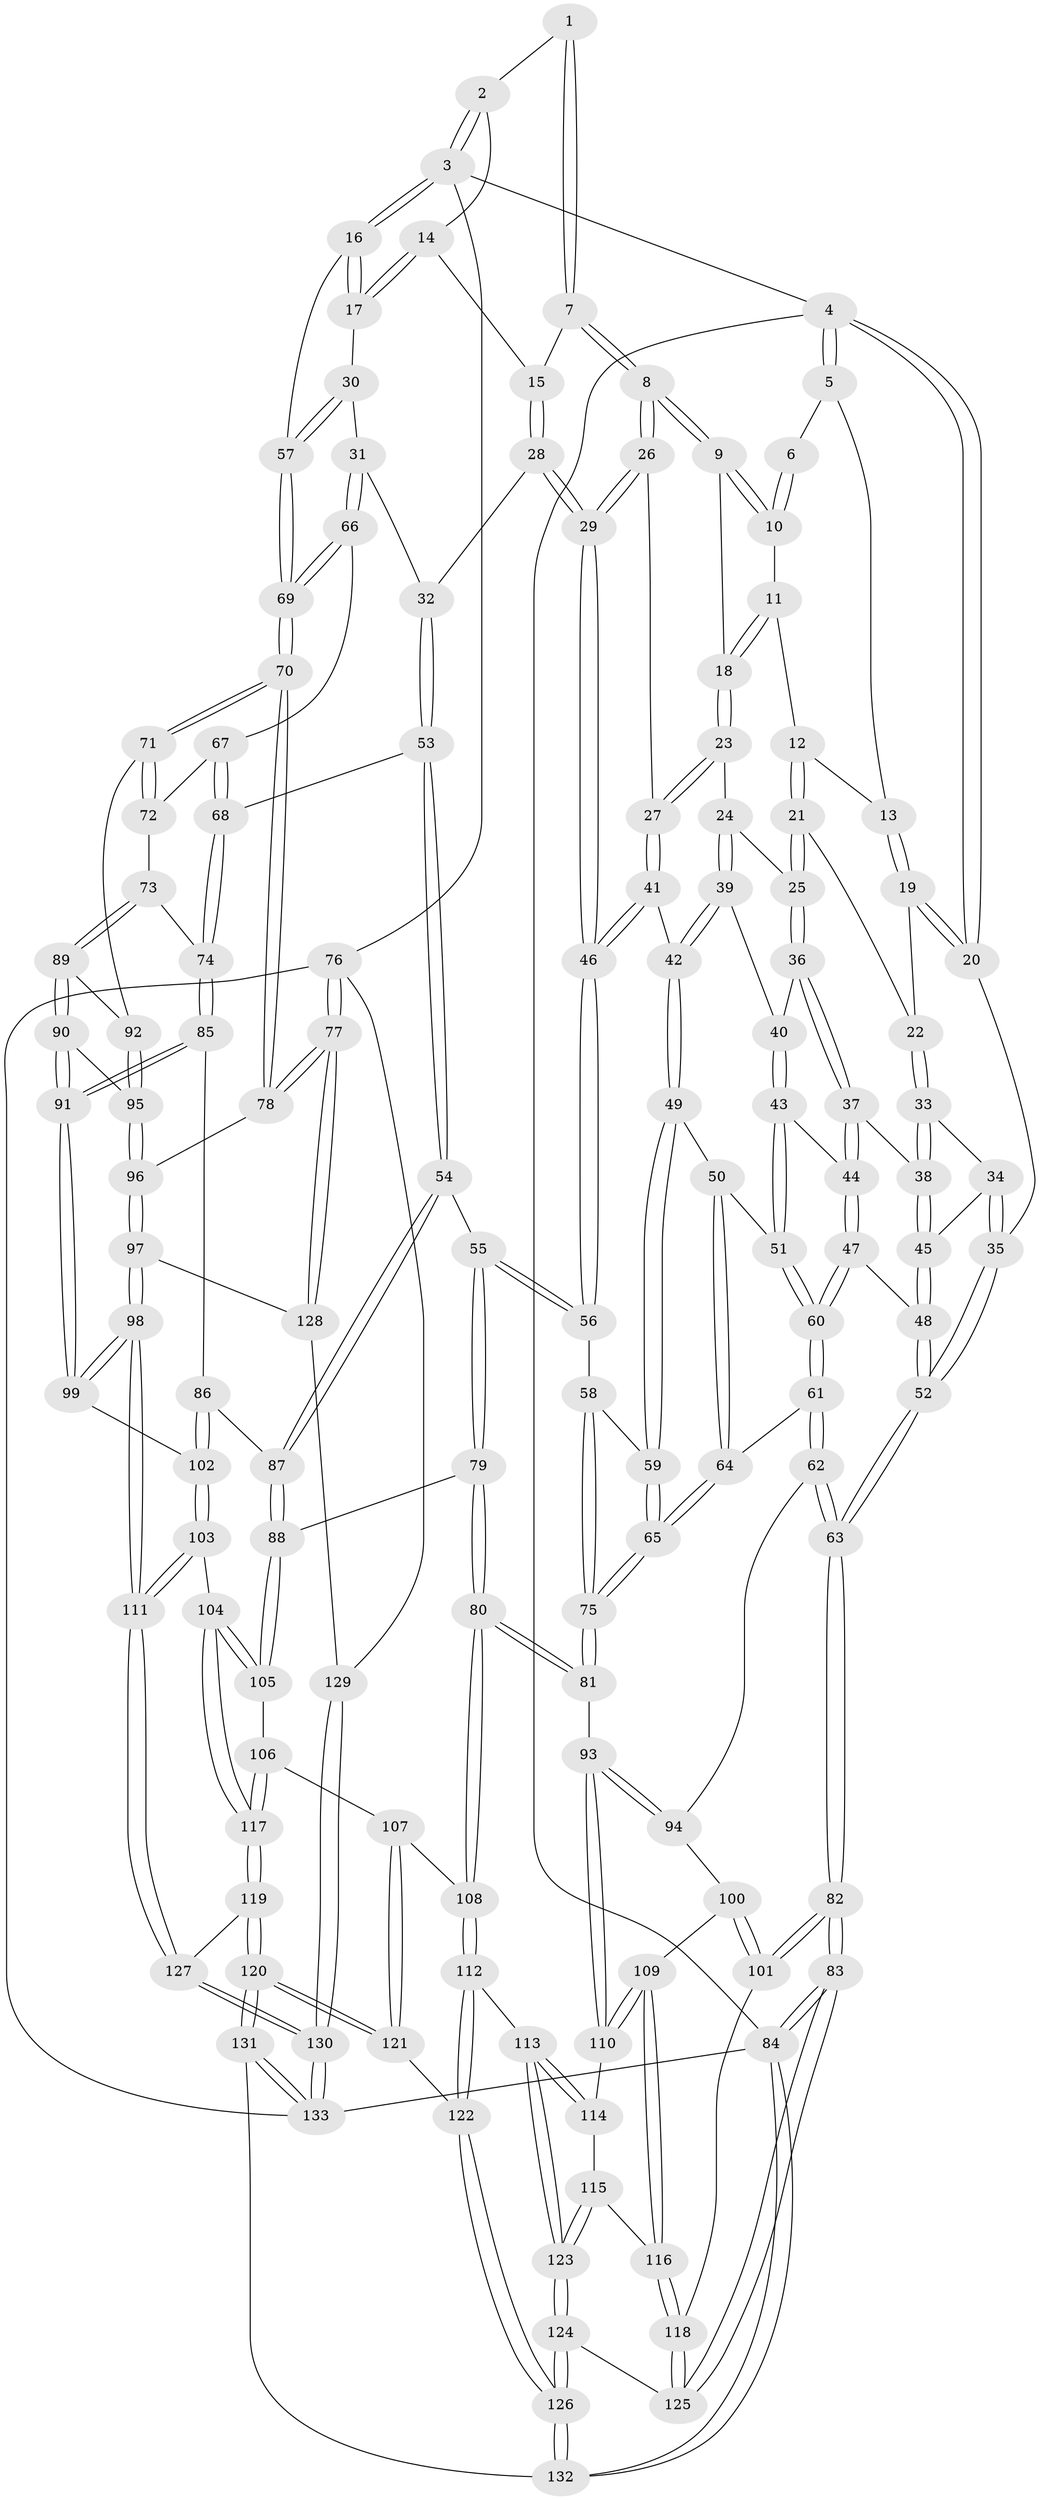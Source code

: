 // Generated by graph-tools (version 1.1) at 2025/11/02/27/25 16:11:53]
// undirected, 133 vertices, 329 edges
graph export_dot {
graph [start="1"]
  node [color=gray90,style=filled];
  1 [pos="+0.6240329420047197+0"];
  2 [pos="+0.8582361592060174+0"];
  3 [pos="+1+0"];
  4 [pos="+0+0"];
  5 [pos="+0.20301947906248627+0"];
  6 [pos="+0.3755559588278391+0"];
  7 [pos="+0.6099709429735938+0"];
  8 [pos="+0.5109093187362732+0.15307096589936375"];
  9 [pos="+0.4421925914207089+0.10759954573134373"];
  10 [pos="+0.38544895091988424+0"];
  11 [pos="+0.31245887112674153+0.08939413708252114"];
  12 [pos="+0.23718735202190297+0.10578703630177672"];
  13 [pos="+0.21783491116054401+0.08744819168269963"];
  14 [pos="+0.822292734052081+0.0029297063467545533"];
  15 [pos="+0.691446725462285+0.14072810181153145"];
  16 [pos="+1+0"];
  17 [pos="+0.8793554507163702+0.16388656952351477"];
  18 [pos="+0.3797119918677524+0.1277474692310776"];
  19 [pos="+0.11662460445088163+0.12812195905063095"];
  20 [pos="+0+0"];
  21 [pos="+0.25862298884051177+0.19003714733163837"];
  22 [pos="+0.1276816622403608+0.20298252318671017"];
  23 [pos="+0.3492582849452487+0.16867136568310803"];
  24 [pos="+0.3024264546033518+0.20558576772178963"];
  25 [pos="+0.25951611960493753+0.19127391806299668"];
  26 [pos="+0.5338603824100593+0.2011157526481487"];
  27 [pos="+0.4450713226892849+0.25763177872786186"];
  28 [pos="+0.6702710538481478+0.23375105390117737"];
  29 [pos="+0.609822492548764+0.2414588851980041"];
  30 [pos="+0.8523573465273241+0.2640229762287007"];
  31 [pos="+0.8251929376084758+0.29174197813553143"];
  32 [pos="+0.6774220356598789+0.2372038413735487"];
  33 [pos="+0.11047750219762986+0.25418142621257767"];
  34 [pos="+0.049646157922290386+0.2628639117183938"];
  35 [pos="+0+0.2751759529016559"];
  36 [pos="+0.239083278459294+0.2294522254090392"];
  37 [pos="+0.15526209533868598+0.2947225689176484"];
  38 [pos="+0.15039177879295584+0.29215300736994865"];
  39 [pos="+0.35281690068282356+0.29230043943551876"];
  40 [pos="+0.2538007698861531+0.29270081078383026"];
  41 [pos="+0.37786502461209376+0.31598704021859875"];
  42 [pos="+0.37686829788239357+0.31621326633956287"];
  43 [pos="+0.2044415292425114+0.3504271194652237"];
  44 [pos="+0.18492118885518044+0.336204198643412"];
  45 [pos="+0.08938047714722266+0.36053358956950193"];
  46 [pos="+0.5414841499484934+0.4432404942539652"];
  47 [pos="+0.11230197943557983+0.3925698385915696"];
  48 [pos="+0.07488832515930728+0.39126416516167206"];
  49 [pos="+0.3470288298554834+0.3619217961254148"];
  50 [pos="+0.27692013712953506+0.38366522493499816"];
  51 [pos="+0.2171551849480101+0.37008052885945886"];
  52 [pos="+0+0.5125211037001717"];
  53 [pos="+0.664077182329735+0.5008731925593066"];
  54 [pos="+0.6186324811906063+0.5066648378682058"];
  55 [pos="+0.5758378939589369+0.505256816288749"];
  56 [pos="+0.5425935376282045+0.4554457072054516"];
  57 [pos="+1+0.22643155866653572"];
  58 [pos="+0.44848922432343863+0.4710110661948574"];
  59 [pos="+0.368660830091791+0.4392937177038976"];
  60 [pos="+0.17495632404030748+0.45628323387314973"];
  61 [pos="+0.16315274483543776+0.5410211325320528"];
  62 [pos="+0.08468947492921725+0.581152481260377"];
  63 [pos="+0+0.539398035742231"];
  64 [pos="+0.27366205521297626+0.5476573100998042"];
  65 [pos="+0.29448545431946166+0.5560007336768265"];
  66 [pos="+0.8295239370528371+0.3125618489036616"];
  67 [pos="+0.827776674559876+0.34986967709439665"];
  68 [pos="+0.704071503037816+0.5013305819713713"];
  69 [pos="+1+0.45157110011905255"];
  70 [pos="+1+0.5736113537075684"];
  71 [pos="+1+0.5367890203857736"];
  72 [pos="+0.8709959367352972+0.4215106826867048"];
  73 [pos="+0.8197235359822888+0.5795753303767881"];
  74 [pos="+0.7584708616683644+0.5665149143434297"];
  75 [pos="+0.3434381594001803+0.607031077891084"];
  76 [pos="+1+0.8776915813574646"];
  77 [pos="+1+0.7669648037379302"];
  78 [pos="+1+0.6543854468125485"];
  79 [pos="+0.5487524180556638+0.5679647563616679"];
  80 [pos="+0.38893761512437425+0.6665022156411905"];
  81 [pos="+0.3695534833744983+0.6559669922984788"];
  82 [pos="+0+0.7490478348076249"];
  83 [pos="+0+1"];
  84 [pos="+0+1"];
  85 [pos="+0.7263955379670681+0.6419993014940809"];
  86 [pos="+0.6907682925491068+0.6771279009019416"];
  87 [pos="+0.6900909927698016+0.6769393672213394"];
  88 [pos="+0.6013118887326827+0.6777967337905965"];
  89 [pos="+0.8344888631093121+0.5896831923162268"];
  90 [pos="+0.8438161020034183+0.6553062869733123"];
  91 [pos="+0.8129947605822003+0.6948581504258315"];
  92 [pos="+0.9395861719107433+0.5618296287049088"];
  93 [pos="+0.30516595285335646+0.6932433097849169"];
  94 [pos="+0.09921726475747292+0.607805300285307"];
  95 [pos="+0.8929358572035949+0.6788681577510389"];
  96 [pos="+0.937950415107346+0.7106747294210155"];
  97 [pos="+0.8392260532550896+0.8310154323012341"];
  98 [pos="+0.8384670408524372+0.8311111319668876"];
  99 [pos="+0.8110504338409216+0.7020651543767807"];
  100 [pos="+0.13377453878235818+0.6883735991138252"];
  101 [pos="+0+0.79424027652719"];
  102 [pos="+0.7084904758527532+0.7213392242774448"];
  103 [pos="+0.7057753066395314+0.8063336851257275"];
  104 [pos="+0.6665212779892847+0.8263241311170353"];
  105 [pos="+0.5906339594560952+0.7018734077973646"];
  106 [pos="+0.5138093434423392+0.754982408580349"];
  107 [pos="+0.4586882116301768+0.7674908097430778"];
  108 [pos="+0.43090755954071763+0.7577423836285142"];
  109 [pos="+0.16304455714859198+0.75082475744955"];
  110 [pos="+0.2606626651377933+0.7283792306546255"];
  111 [pos="+0.8329660910365771+0.8344668836823743"];
  112 [pos="+0.4261034408586923+0.7651523300866396"];
  113 [pos="+0.3512171233676749+0.8354874199458366"];
  114 [pos="+0.2793383051642122+0.7973093437235466"];
  115 [pos="+0.2368248122546611+0.8444926623093493"];
  116 [pos="+0.16085915999978156+0.7580687875538153"];
  117 [pos="+0.6558540823221067+0.8378842116633238"];
  118 [pos="+0.10790678822091074+0.8191079295528582"];
  119 [pos="+0.6005780179008198+0.9546231325101765"];
  120 [pos="+0.5904391276916485+0.9691513688987227"];
  121 [pos="+0.5735939807888357+0.9479083935491586"];
  122 [pos="+0.4305946483283079+0.8831287254647522"];
  123 [pos="+0.27365902805248976+1"];
  124 [pos="+0.26935446032198224+1"];
  125 [pos="+0.11566869183267307+0.8741110226052539"];
  126 [pos="+0.29559001470537793+1"];
  127 [pos="+0.8161496659522977+0.9010477051972922"];
  128 [pos="+0.8949801119164541+0.8516650412302669"];
  129 [pos="+0.9506272513426506+0.9437772032604262"];
  130 [pos="+0.8277178356754853+1"];
  131 [pos="+0.563174086404599+1"];
  132 [pos="+0.3005279787437617+1"];
  133 [pos="+0.8050657638736479+1"];
  1 -- 2;
  1 -- 7;
  1 -- 7;
  2 -- 3;
  2 -- 3;
  2 -- 14;
  3 -- 4;
  3 -- 16;
  3 -- 16;
  3 -- 76;
  4 -- 5;
  4 -- 5;
  4 -- 20;
  4 -- 20;
  4 -- 84;
  5 -- 6;
  5 -- 13;
  6 -- 10;
  6 -- 10;
  7 -- 8;
  7 -- 8;
  7 -- 15;
  8 -- 9;
  8 -- 9;
  8 -- 26;
  8 -- 26;
  9 -- 10;
  9 -- 10;
  9 -- 18;
  10 -- 11;
  11 -- 12;
  11 -- 18;
  11 -- 18;
  12 -- 13;
  12 -- 21;
  12 -- 21;
  13 -- 19;
  13 -- 19;
  14 -- 15;
  14 -- 17;
  14 -- 17;
  15 -- 28;
  15 -- 28;
  16 -- 17;
  16 -- 17;
  16 -- 57;
  17 -- 30;
  18 -- 23;
  18 -- 23;
  19 -- 20;
  19 -- 20;
  19 -- 22;
  20 -- 35;
  21 -- 22;
  21 -- 25;
  21 -- 25;
  22 -- 33;
  22 -- 33;
  23 -- 24;
  23 -- 27;
  23 -- 27;
  24 -- 25;
  24 -- 39;
  24 -- 39;
  25 -- 36;
  25 -- 36;
  26 -- 27;
  26 -- 29;
  26 -- 29;
  27 -- 41;
  27 -- 41;
  28 -- 29;
  28 -- 29;
  28 -- 32;
  29 -- 46;
  29 -- 46;
  30 -- 31;
  30 -- 57;
  30 -- 57;
  31 -- 32;
  31 -- 66;
  31 -- 66;
  32 -- 53;
  32 -- 53;
  33 -- 34;
  33 -- 38;
  33 -- 38;
  34 -- 35;
  34 -- 35;
  34 -- 45;
  35 -- 52;
  35 -- 52;
  36 -- 37;
  36 -- 37;
  36 -- 40;
  37 -- 38;
  37 -- 44;
  37 -- 44;
  38 -- 45;
  38 -- 45;
  39 -- 40;
  39 -- 42;
  39 -- 42;
  40 -- 43;
  40 -- 43;
  41 -- 42;
  41 -- 46;
  41 -- 46;
  42 -- 49;
  42 -- 49;
  43 -- 44;
  43 -- 51;
  43 -- 51;
  44 -- 47;
  44 -- 47;
  45 -- 48;
  45 -- 48;
  46 -- 56;
  46 -- 56;
  47 -- 48;
  47 -- 60;
  47 -- 60;
  48 -- 52;
  48 -- 52;
  49 -- 50;
  49 -- 59;
  49 -- 59;
  50 -- 51;
  50 -- 64;
  50 -- 64;
  51 -- 60;
  51 -- 60;
  52 -- 63;
  52 -- 63;
  53 -- 54;
  53 -- 54;
  53 -- 68;
  54 -- 55;
  54 -- 87;
  54 -- 87;
  55 -- 56;
  55 -- 56;
  55 -- 79;
  55 -- 79;
  56 -- 58;
  57 -- 69;
  57 -- 69;
  58 -- 59;
  58 -- 75;
  58 -- 75;
  59 -- 65;
  59 -- 65;
  60 -- 61;
  60 -- 61;
  61 -- 62;
  61 -- 62;
  61 -- 64;
  62 -- 63;
  62 -- 63;
  62 -- 94;
  63 -- 82;
  63 -- 82;
  64 -- 65;
  64 -- 65;
  65 -- 75;
  65 -- 75;
  66 -- 67;
  66 -- 69;
  66 -- 69;
  67 -- 68;
  67 -- 68;
  67 -- 72;
  68 -- 74;
  68 -- 74;
  69 -- 70;
  69 -- 70;
  70 -- 71;
  70 -- 71;
  70 -- 78;
  70 -- 78;
  71 -- 72;
  71 -- 72;
  71 -- 92;
  72 -- 73;
  73 -- 74;
  73 -- 89;
  73 -- 89;
  74 -- 85;
  74 -- 85;
  75 -- 81;
  75 -- 81;
  76 -- 77;
  76 -- 77;
  76 -- 129;
  76 -- 133;
  77 -- 78;
  77 -- 78;
  77 -- 128;
  77 -- 128;
  78 -- 96;
  79 -- 80;
  79 -- 80;
  79 -- 88;
  80 -- 81;
  80 -- 81;
  80 -- 108;
  80 -- 108;
  81 -- 93;
  82 -- 83;
  82 -- 83;
  82 -- 101;
  82 -- 101;
  83 -- 84;
  83 -- 84;
  83 -- 125;
  83 -- 125;
  84 -- 132;
  84 -- 132;
  84 -- 133;
  85 -- 86;
  85 -- 91;
  85 -- 91;
  86 -- 87;
  86 -- 102;
  86 -- 102;
  87 -- 88;
  87 -- 88;
  88 -- 105;
  88 -- 105;
  89 -- 90;
  89 -- 90;
  89 -- 92;
  90 -- 91;
  90 -- 91;
  90 -- 95;
  91 -- 99;
  91 -- 99;
  92 -- 95;
  92 -- 95;
  93 -- 94;
  93 -- 94;
  93 -- 110;
  93 -- 110;
  94 -- 100;
  95 -- 96;
  95 -- 96;
  96 -- 97;
  96 -- 97;
  97 -- 98;
  97 -- 98;
  97 -- 128;
  98 -- 99;
  98 -- 99;
  98 -- 111;
  98 -- 111;
  99 -- 102;
  100 -- 101;
  100 -- 101;
  100 -- 109;
  101 -- 118;
  102 -- 103;
  102 -- 103;
  103 -- 104;
  103 -- 111;
  103 -- 111;
  104 -- 105;
  104 -- 105;
  104 -- 117;
  104 -- 117;
  105 -- 106;
  106 -- 107;
  106 -- 117;
  106 -- 117;
  107 -- 108;
  107 -- 121;
  107 -- 121;
  108 -- 112;
  108 -- 112;
  109 -- 110;
  109 -- 110;
  109 -- 116;
  109 -- 116;
  110 -- 114;
  111 -- 127;
  111 -- 127;
  112 -- 113;
  112 -- 122;
  112 -- 122;
  113 -- 114;
  113 -- 114;
  113 -- 123;
  113 -- 123;
  114 -- 115;
  115 -- 116;
  115 -- 123;
  115 -- 123;
  116 -- 118;
  116 -- 118;
  117 -- 119;
  117 -- 119;
  118 -- 125;
  118 -- 125;
  119 -- 120;
  119 -- 120;
  119 -- 127;
  120 -- 121;
  120 -- 121;
  120 -- 131;
  120 -- 131;
  121 -- 122;
  122 -- 126;
  122 -- 126;
  123 -- 124;
  123 -- 124;
  124 -- 125;
  124 -- 126;
  124 -- 126;
  126 -- 132;
  126 -- 132;
  127 -- 130;
  127 -- 130;
  128 -- 129;
  129 -- 130;
  129 -- 130;
  130 -- 133;
  130 -- 133;
  131 -- 132;
  131 -- 133;
  131 -- 133;
}
